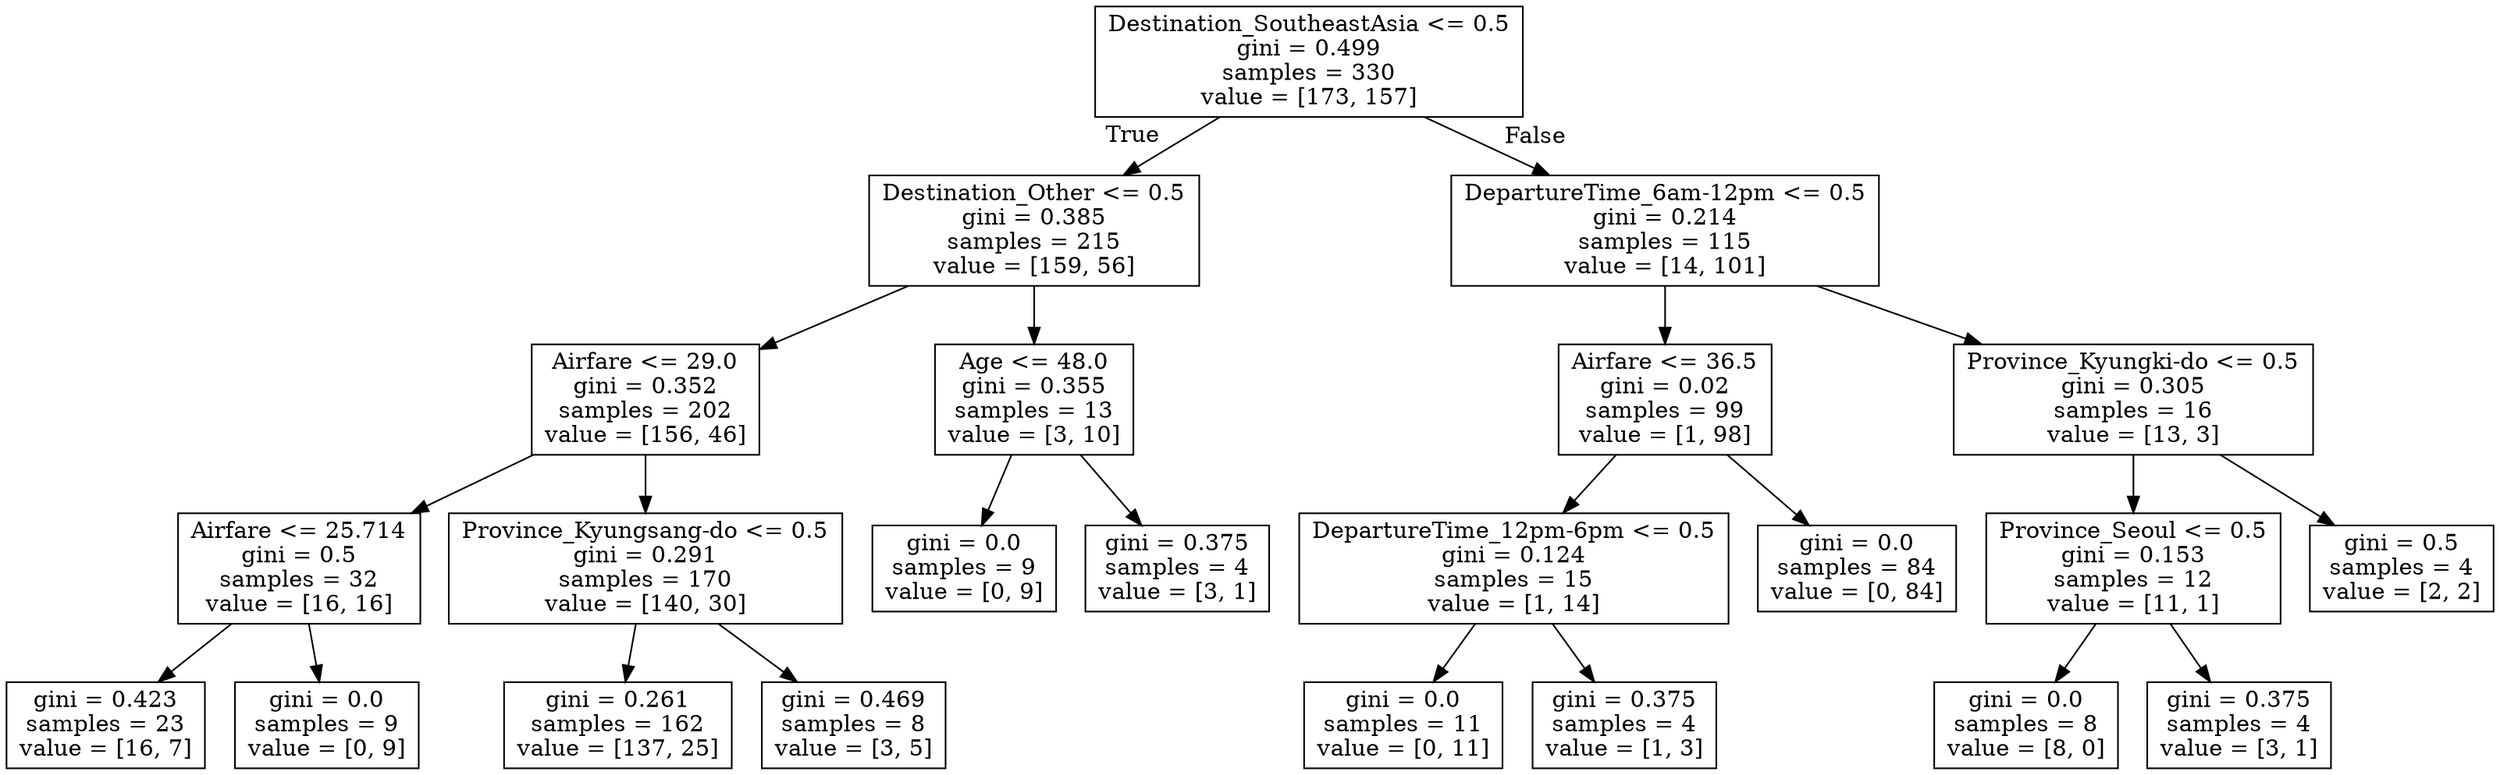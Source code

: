 digraph Tree {
node [shape=box] ;
0 [label="Destination_SoutheastAsia <= 0.5\ngini = 0.499\nsamples = 330\nvalue = [173, 157]"] ;
1 [label="Destination_Other <= 0.5\ngini = 0.385\nsamples = 215\nvalue = [159, 56]"] ;
0 -> 1 [labeldistance=2.5, labelangle=45, headlabel="True"] ;
2 [label="Airfare <= 29.0\ngini = 0.352\nsamples = 202\nvalue = [156, 46]"] ;
1 -> 2 ;
3 [label="Airfare <= 25.714\ngini = 0.5\nsamples = 32\nvalue = [16, 16]"] ;
2 -> 3 ;
4 [label="gini = 0.423\nsamples = 23\nvalue = [16, 7]"] ;
3 -> 4 ;
5 [label="gini = 0.0\nsamples = 9\nvalue = [0, 9]"] ;
3 -> 5 ;
6 [label="Province_Kyungsang-do <= 0.5\ngini = 0.291\nsamples = 170\nvalue = [140, 30]"] ;
2 -> 6 ;
7 [label="gini = 0.261\nsamples = 162\nvalue = [137, 25]"] ;
6 -> 7 ;
8 [label="gini = 0.469\nsamples = 8\nvalue = [3, 5]"] ;
6 -> 8 ;
9 [label="Age <= 48.0\ngini = 0.355\nsamples = 13\nvalue = [3, 10]"] ;
1 -> 9 ;
10 [label="gini = 0.0\nsamples = 9\nvalue = [0, 9]"] ;
9 -> 10 ;
11 [label="gini = 0.375\nsamples = 4\nvalue = [3, 1]"] ;
9 -> 11 ;
12 [label="DepartureTime_6am-12pm <= 0.5\ngini = 0.214\nsamples = 115\nvalue = [14, 101]"] ;
0 -> 12 [labeldistance=2.5, labelangle=-45, headlabel="False"] ;
13 [label="Airfare <= 36.5\ngini = 0.02\nsamples = 99\nvalue = [1, 98]"] ;
12 -> 13 ;
14 [label="DepartureTime_12pm-6pm <= 0.5\ngini = 0.124\nsamples = 15\nvalue = [1, 14]"] ;
13 -> 14 ;
15 [label="gini = 0.0\nsamples = 11\nvalue = [0, 11]"] ;
14 -> 15 ;
16 [label="gini = 0.375\nsamples = 4\nvalue = [1, 3]"] ;
14 -> 16 ;
17 [label="gini = 0.0\nsamples = 84\nvalue = [0, 84]"] ;
13 -> 17 ;
18 [label="Province_Kyungki-do <= 0.5\ngini = 0.305\nsamples = 16\nvalue = [13, 3]"] ;
12 -> 18 ;
19 [label="Province_Seoul <= 0.5\ngini = 0.153\nsamples = 12\nvalue = [11, 1]"] ;
18 -> 19 ;
20 [label="gini = 0.0\nsamples = 8\nvalue = [8, 0]"] ;
19 -> 20 ;
21 [label="gini = 0.375\nsamples = 4\nvalue = [3, 1]"] ;
19 -> 21 ;
22 [label="gini = 0.5\nsamples = 4\nvalue = [2, 2]"] ;
18 -> 22 ;
}